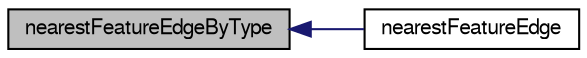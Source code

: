digraph "nearestFeatureEdgeByType"
{
  bgcolor="transparent";
  edge [fontname="FreeSans",fontsize="10",labelfontname="FreeSans",labelfontsize="10"];
  node [fontname="FreeSans",fontsize="10",shape=record];
  rankdir="LR";
  Node563 [label="nearestFeatureEdgeByType",height=0.2,width=0.4,color="black", fillcolor="grey75", style="filled", fontcolor="black"];
  Node563 -> Node564 [dir="back",color="midnightblue",fontsize="10",style="solid",fontname="FreeSans"];
  Node564 [label="nearestFeatureEdge",height=0.2,width=0.4,color="black",URL="$a21786.html#a91b43be7306e7cf195434711ca428c4d",tooltip="Find nearest surface edge for each sample point. "];
}
